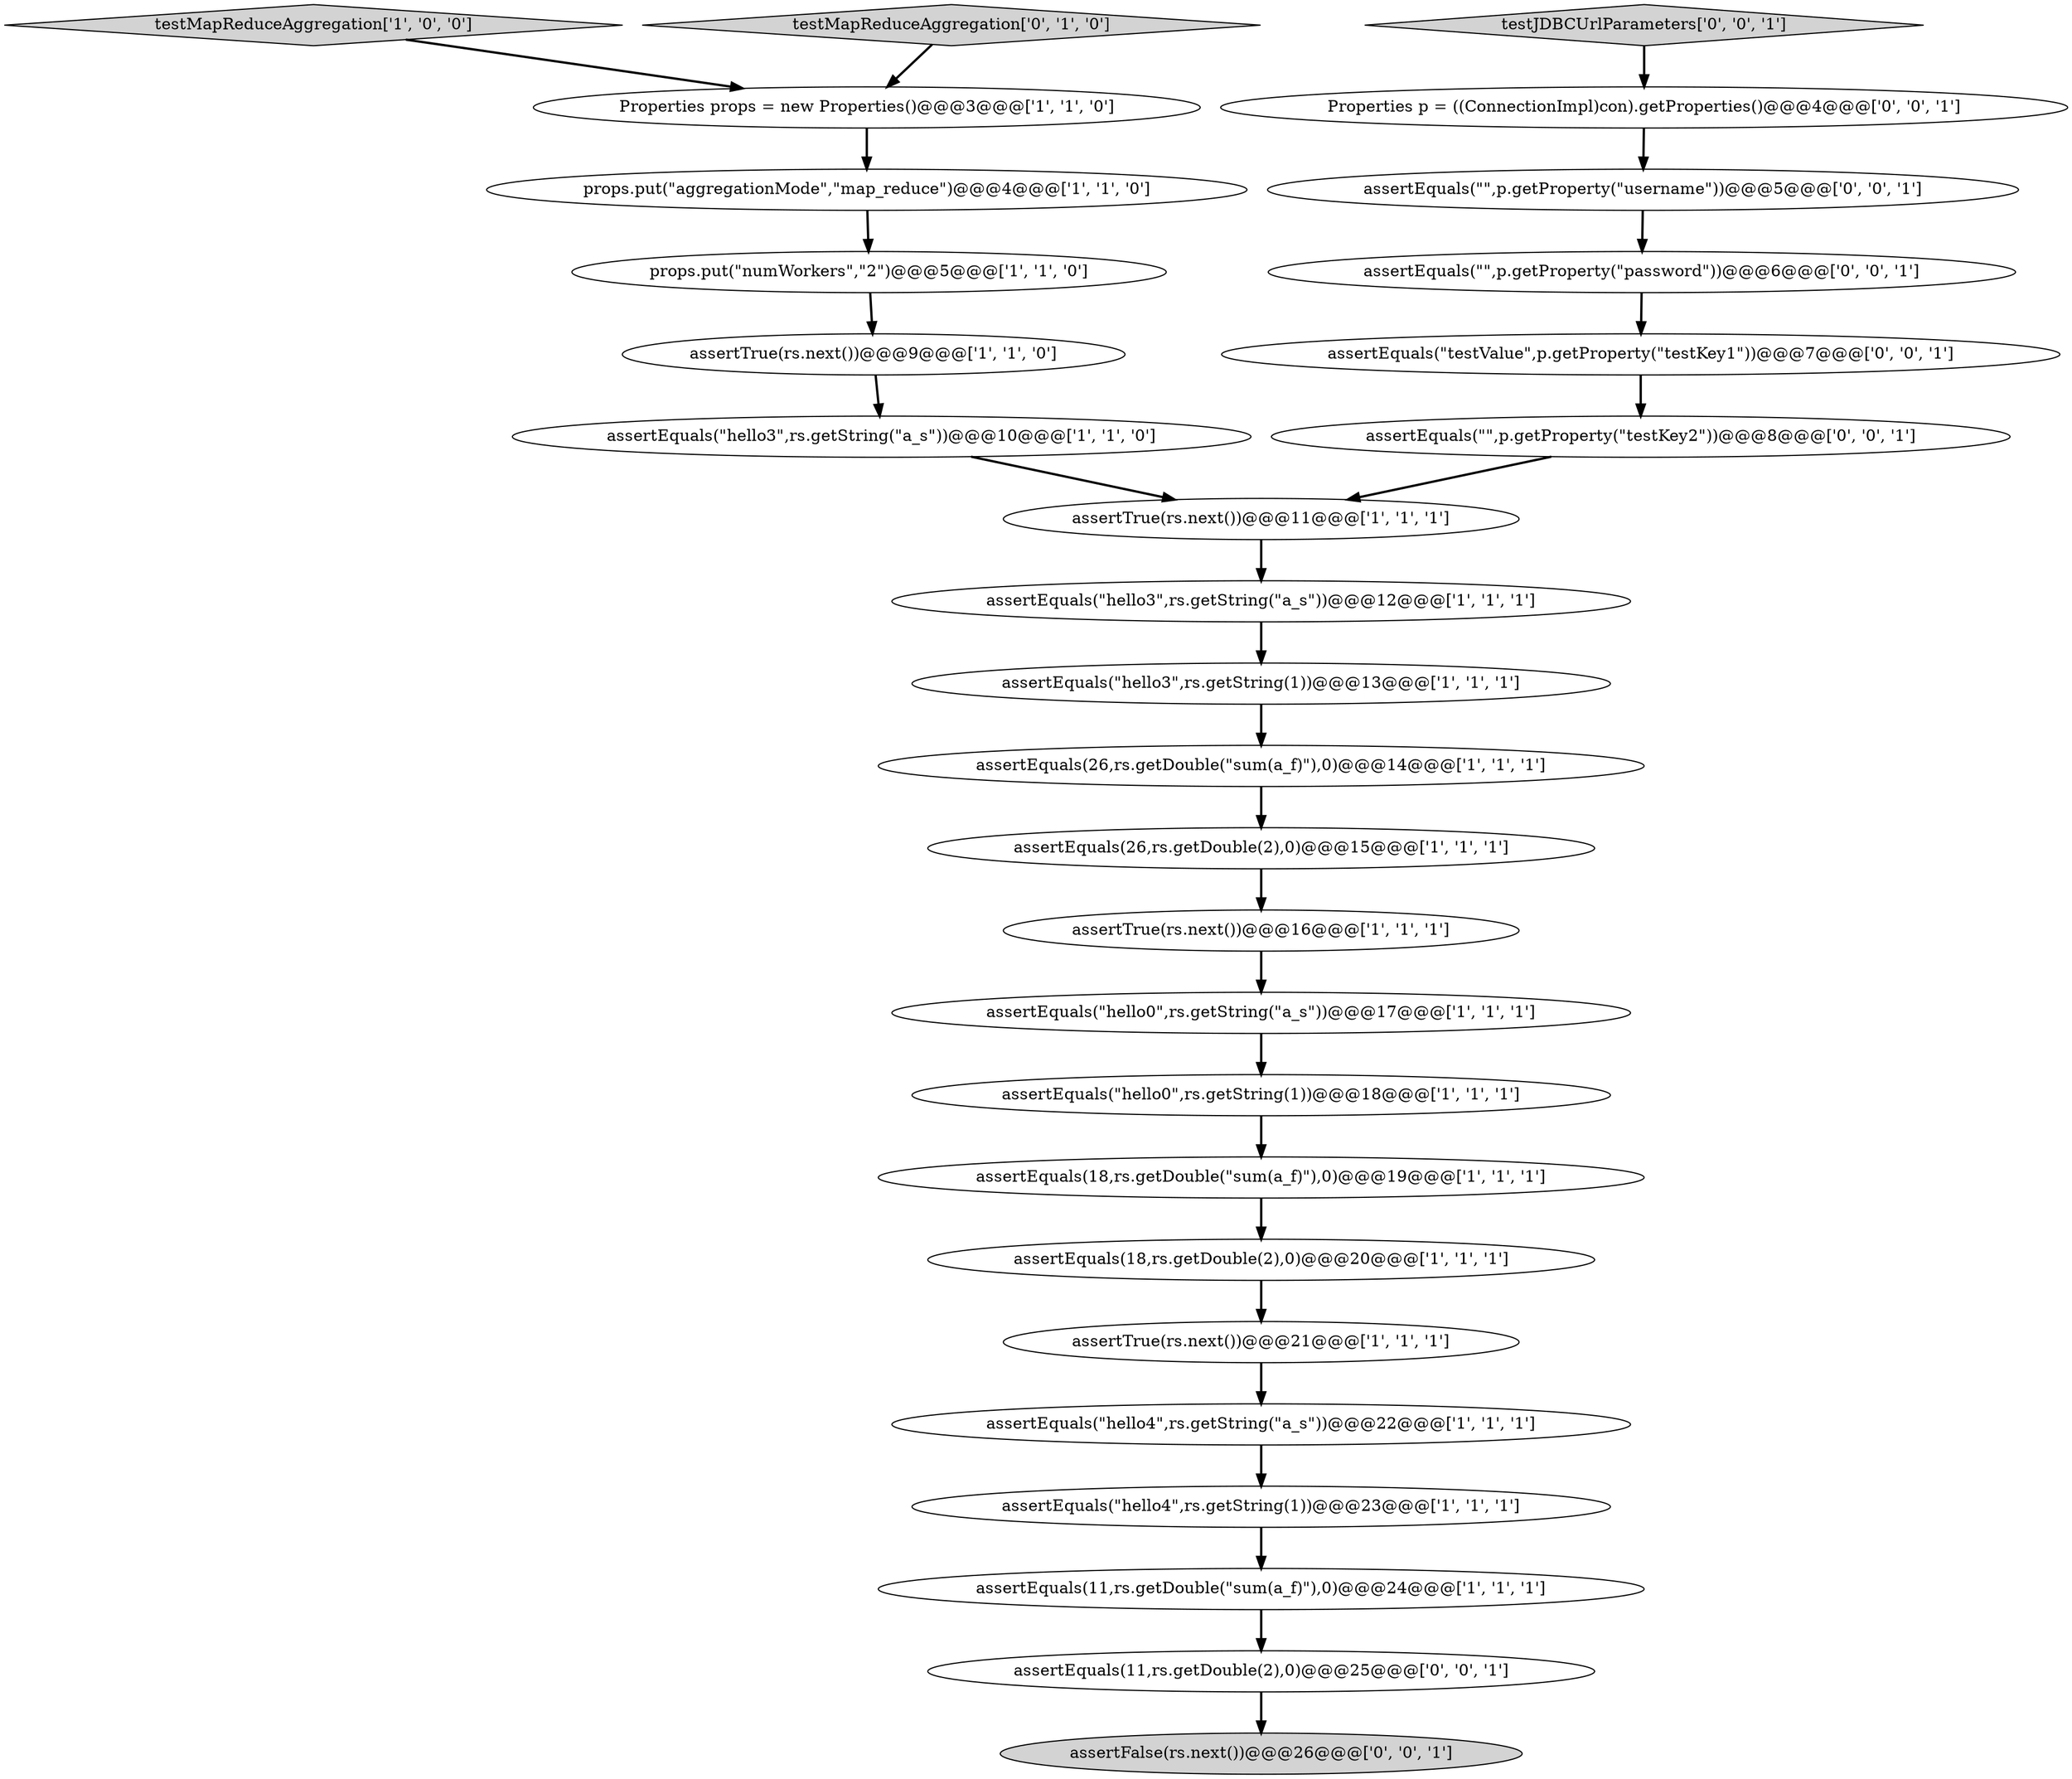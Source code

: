 digraph {
18 [style = filled, label = "assertEquals(18,rs.getDouble(\"sum(a_f)\"),0)@@@19@@@['1', '1', '1']", fillcolor = white, shape = ellipse image = "AAA0AAABBB1BBB"];
28 [style = filled, label = "assertEquals(\"\",p.getProperty(\"password\"))@@@6@@@['0', '0', '1']", fillcolor = white, shape = ellipse image = "AAA0AAABBB3BBB"];
4 [style = filled, label = "testMapReduceAggregation['1', '0', '0']", fillcolor = lightgray, shape = diamond image = "AAA0AAABBB1BBB"];
26 [style = filled, label = "Properties p = ((ConnectionImpl)con).getProperties()@@@4@@@['0', '0', '1']", fillcolor = white, shape = ellipse image = "AAA0AAABBB3BBB"];
10 [style = filled, label = "assertEquals(11,rs.getDouble(\"sum(a_f)\"),0)@@@24@@@['1', '1', '1']", fillcolor = white, shape = ellipse image = "AAA0AAABBB1BBB"];
1 [style = filled, label = "assertEquals(\"hello3\",rs.getString(\"a_s\"))@@@10@@@['1', '1', '0']", fillcolor = white, shape = ellipse image = "AAA0AAABBB1BBB"];
19 [style = filled, label = "assertTrue(rs.next())@@@21@@@['1', '1', '1']", fillcolor = white, shape = ellipse image = "AAA0AAABBB1BBB"];
21 [style = filled, label = "assertFalse(rs.next())@@@26@@@['0', '0', '1']", fillcolor = lightgray, shape = ellipse image = "AAA0AAABBB3BBB"];
2 [style = filled, label = "assertEquals(\"hello0\",rs.getString(1))@@@18@@@['1', '1', '1']", fillcolor = white, shape = ellipse image = "AAA0AAABBB1BBB"];
23 [style = filled, label = "assertEquals(\"\",p.getProperty(\"username\"))@@@5@@@['0', '0', '1']", fillcolor = white, shape = ellipse image = "AAA0AAABBB3BBB"];
27 [style = filled, label = "assertEquals(\"\",p.getProperty(\"testKey2\"))@@@8@@@['0', '0', '1']", fillcolor = white, shape = ellipse image = "AAA0AAABBB3BBB"];
24 [style = filled, label = "assertEquals(\"testValue\",p.getProperty(\"testKey1\"))@@@7@@@['0', '0', '1']", fillcolor = white, shape = ellipse image = "AAA0AAABBB3BBB"];
20 [style = filled, label = "testMapReduceAggregation['0', '1', '0']", fillcolor = lightgray, shape = diamond image = "AAA0AAABBB2BBB"];
14 [style = filled, label = "assertEquals(26,rs.getDouble(\"sum(a_f)\"),0)@@@14@@@['1', '1', '1']", fillcolor = white, shape = ellipse image = "AAA0AAABBB1BBB"];
3 [style = filled, label = "assertEquals(18,rs.getDouble(2),0)@@@20@@@['1', '1', '1']", fillcolor = white, shape = ellipse image = "AAA0AAABBB1BBB"];
15 [style = filled, label = "assertEquals(\"hello0\",rs.getString(\"a_s\"))@@@17@@@['1', '1', '1']", fillcolor = white, shape = ellipse image = "AAA0AAABBB1BBB"];
13 [style = filled, label = "assertTrue(rs.next())@@@11@@@['1', '1', '1']", fillcolor = white, shape = ellipse image = "AAA0AAABBB1BBB"];
22 [style = filled, label = "assertEquals(11,rs.getDouble(2),0)@@@25@@@['0', '0', '1']", fillcolor = white, shape = ellipse image = "AAA0AAABBB3BBB"];
25 [style = filled, label = "testJDBCUrlParameters['0', '0', '1']", fillcolor = lightgray, shape = diamond image = "AAA0AAABBB3BBB"];
5 [style = filled, label = "assertEquals(26,rs.getDouble(2),0)@@@15@@@['1', '1', '1']", fillcolor = white, shape = ellipse image = "AAA0AAABBB1BBB"];
8 [style = filled, label = "props.put(\"numWorkers\",\"2\")@@@5@@@['1', '1', '0']", fillcolor = white, shape = ellipse image = "AAA0AAABBB1BBB"];
11 [style = filled, label = "assertTrue(rs.next())@@@16@@@['1', '1', '1']", fillcolor = white, shape = ellipse image = "AAA0AAABBB1BBB"];
7 [style = filled, label = "props.put(\"aggregationMode\",\"map_reduce\")@@@4@@@['1', '1', '0']", fillcolor = white, shape = ellipse image = "AAA0AAABBB1BBB"];
12 [style = filled, label = "assertEquals(\"hello4\",rs.getString(\"a_s\"))@@@22@@@['1', '1', '1']", fillcolor = white, shape = ellipse image = "AAA0AAABBB1BBB"];
0 [style = filled, label = "assertEquals(\"hello4\",rs.getString(1))@@@23@@@['1', '1', '1']", fillcolor = white, shape = ellipse image = "AAA0AAABBB1BBB"];
17 [style = filled, label = "assertEquals(\"hello3\",rs.getString(1))@@@13@@@['1', '1', '1']", fillcolor = white, shape = ellipse image = "AAA0AAABBB1BBB"];
16 [style = filled, label = "assertEquals(\"hello3\",rs.getString(\"a_s\"))@@@12@@@['1', '1', '1']", fillcolor = white, shape = ellipse image = "AAA0AAABBB1BBB"];
6 [style = filled, label = "Properties props = new Properties()@@@3@@@['1', '1', '0']", fillcolor = white, shape = ellipse image = "AAA0AAABBB1BBB"];
9 [style = filled, label = "assertTrue(rs.next())@@@9@@@['1', '1', '0']", fillcolor = white, shape = ellipse image = "AAA0AAABBB1BBB"];
27->13 [style = bold, label=""];
10->22 [style = bold, label=""];
18->3 [style = bold, label=""];
15->2 [style = bold, label=""];
19->12 [style = bold, label=""];
4->6 [style = bold, label=""];
22->21 [style = bold, label=""];
2->18 [style = bold, label=""];
16->17 [style = bold, label=""];
20->6 [style = bold, label=""];
7->8 [style = bold, label=""];
12->0 [style = bold, label=""];
1->13 [style = bold, label=""];
13->16 [style = bold, label=""];
11->15 [style = bold, label=""];
23->28 [style = bold, label=""];
0->10 [style = bold, label=""];
3->19 [style = bold, label=""];
17->14 [style = bold, label=""];
26->23 [style = bold, label=""];
25->26 [style = bold, label=""];
8->9 [style = bold, label=""];
28->24 [style = bold, label=""];
5->11 [style = bold, label=""];
9->1 [style = bold, label=""];
6->7 [style = bold, label=""];
24->27 [style = bold, label=""];
14->5 [style = bold, label=""];
}
